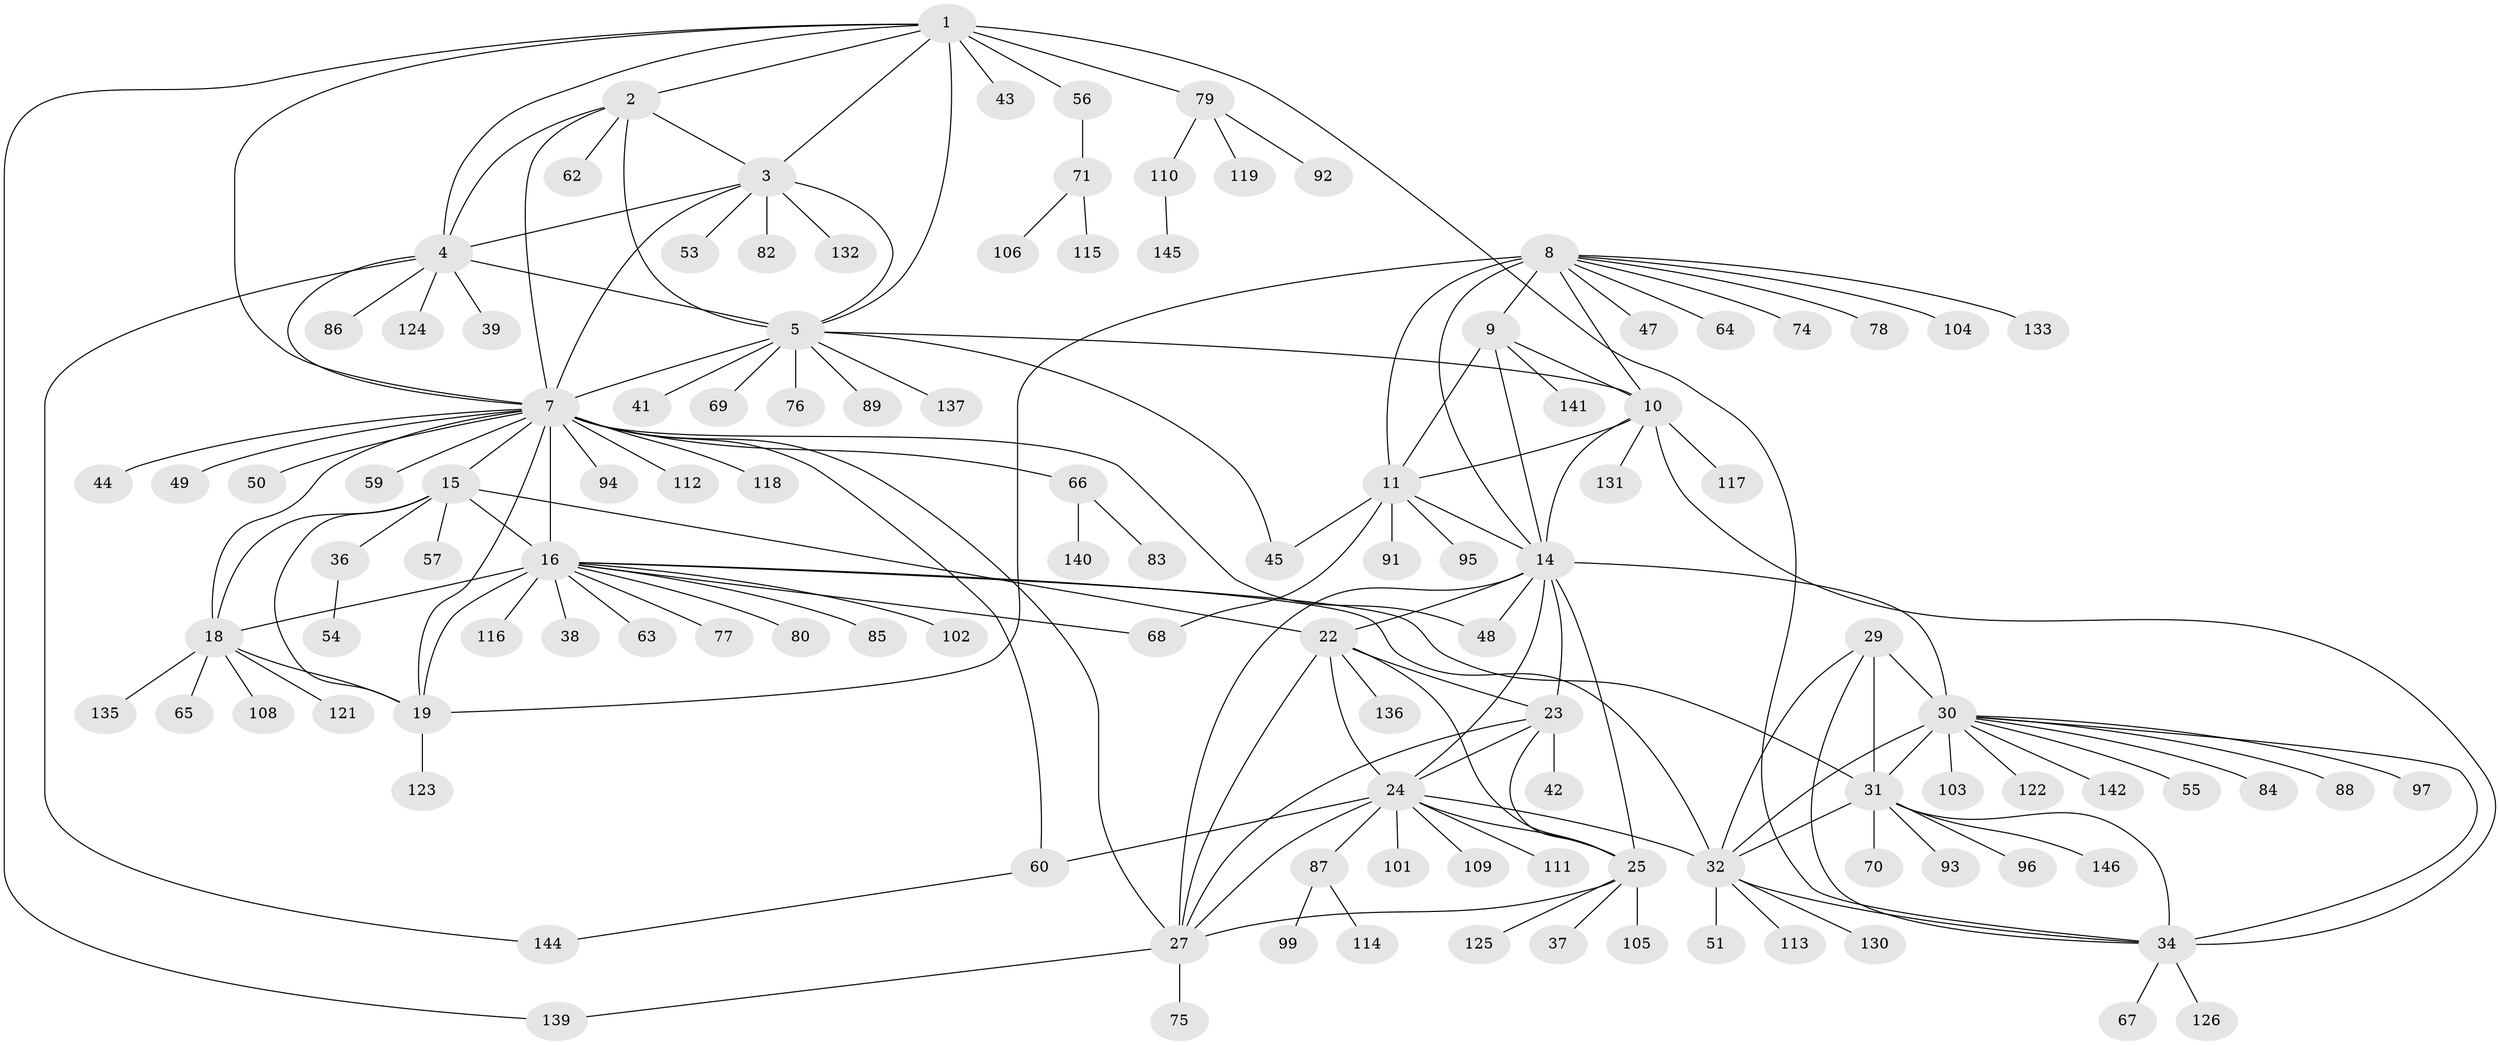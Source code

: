 // original degree distribution, {12: 0.0136986301369863, 8: 0.06164383561643835, 10: 0.0273972602739726, 11: 0.04794520547945205, 13: 0.0136986301369863, 6: 0.00684931506849315, 14: 0.00684931506849315, 9: 0.0273972602739726, 7: 0.03424657534246575, 2: 0.10273972602739725, 1: 0.6232876712328768, 3: 0.02054794520547945, 4: 0.0136986301369863}
// Generated by graph-tools (version 1.1) at 2025/42/03/06/25 10:42:15]
// undirected, 117 vertices, 168 edges
graph export_dot {
graph [start="1"]
  node [color=gray90,style=filled];
  1 [super="+73"];
  2 [super="+52"];
  3 [super="+40"];
  4 [super="+81"];
  5 [super="+6"];
  7 [super="+20"];
  8 [super="+12"];
  9 [super="+72"];
  10 [super="+98"];
  11 [super="+13"];
  14 [super="+26"];
  15 [super="+21"];
  16 [super="+17"];
  18 [super="+90"];
  19;
  22 [super="+28"];
  23 [super="+107"];
  24 [super="+143"];
  25;
  27 [super="+58"];
  29 [super="+46"];
  30 [super="+33"];
  31 [super="+35"];
  32 [super="+129"];
  34 [super="+61"];
  36;
  37;
  38;
  39;
  41 [super="+128"];
  42;
  43;
  44;
  45;
  47;
  48;
  49 [super="+134"];
  50;
  51;
  53;
  54;
  55;
  56;
  57;
  59;
  60;
  62;
  63;
  64;
  65;
  66 [super="+138"];
  67;
  68;
  69;
  70;
  71 [super="+127"];
  74;
  75;
  76;
  77;
  78;
  79;
  80;
  82 [super="+100"];
  83;
  84;
  85;
  86;
  87;
  88;
  89;
  91;
  92;
  93;
  94;
  95;
  96;
  97;
  99;
  101;
  102;
  103;
  104;
  105;
  106;
  108;
  109;
  110;
  111;
  112;
  113;
  114;
  115;
  116;
  117;
  118;
  119 [super="+120"];
  121;
  122;
  123;
  124;
  125;
  126;
  130;
  131;
  132;
  133;
  135;
  136;
  137;
  139;
  140;
  141;
  142;
  144;
  145;
  146;
  1 -- 2;
  1 -- 3;
  1 -- 4;
  1 -- 5 [weight=2];
  1 -- 7;
  1 -- 34;
  1 -- 43;
  1 -- 56;
  1 -- 79;
  1 -- 139;
  2 -- 3;
  2 -- 4;
  2 -- 5 [weight=2];
  2 -- 7;
  2 -- 62;
  3 -- 4;
  3 -- 5 [weight=2];
  3 -- 7;
  3 -- 53;
  3 -- 82;
  3 -- 132;
  4 -- 5 [weight=2];
  4 -- 7;
  4 -- 39;
  4 -- 86;
  4 -- 124;
  4 -- 144;
  5 -- 7 [weight=2];
  5 -- 10;
  5 -- 41;
  5 -- 45;
  5 -- 69;
  5 -- 76;
  5 -- 89;
  5 -- 137;
  7 -- 27;
  7 -- 48;
  7 -- 49;
  7 -- 50;
  7 -- 60;
  7 -- 94;
  7 -- 118;
  7 -- 66;
  7 -- 44;
  7 -- 15 [weight=2];
  7 -- 16 [weight=2];
  7 -- 18;
  7 -- 19;
  7 -- 112;
  7 -- 59;
  8 -- 9 [weight=2];
  8 -- 10 [weight=2];
  8 -- 11 [weight=4];
  8 -- 14 [weight=2];
  8 -- 19;
  8 -- 47;
  8 -- 78;
  8 -- 104;
  8 -- 64;
  8 -- 133;
  8 -- 74;
  9 -- 10;
  9 -- 11 [weight=2];
  9 -- 14;
  9 -- 141;
  10 -- 11 [weight=2];
  10 -- 14;
  10 -- 117;
  10 -- 131;
  10 -- 34;
  11 -- 14 [weight=2];
  11 -- 45;
  11 -- 68;
  11 -- 91;
  11 -- 95;
  14 -- 30;
  14 -- 48;
  14 -- 22 [weight=2];
  14 -- 23;
  14 -- 24;
  14 -- 25;
  14 -- 27;
  15 -- 16 [weight=4];
  15 -- 18 [weight=2];
  15 -- 19 [weight=2];
  15 -- 22;
  15 -- 36;
  15 -- 57;
  16 -- 18 [weight=2];
  16 -- 19 [weight=2];
  16 -- 38;
  16 -- 63;
  16 -- 80;
  16 -- 116;
  16 -- 68;
  16 -- 102;
  16 -- 77;
  16 -- 85;
  16 -- 31;
  16 -- 32;
  18 -- 19;
  18 -- 65;
  18 -- 108;
  18 -- 121;
  18 -- 135;
  19 -- 123;
  22 -- 23 [weight=2];
  22 -- 24 [weight=2];
  22 -- 25 [weight=2];
  22 -- 27 [weight=2];
  22 -- 136;
  23 -- 24;
  23 -- 25;
  23 -- 27;
  23 -- 42;
  24 -- 25;
  24 -- 27;
  24 -- 32;
  24 -- 60;
  24 -- 87;
  24 -- 101;
  24 -- 109;
  24 -- 111;
  25 -- 27;
  25 -- 37;
  25 -- 105;
  25 -- 125;
  27 -- 75;
  27 -- 139;
  29 -- 30 [weight=2];
  29 -- 31 [weight=2];
  29 -- 32;
  29 -- 34;
  30 -- 31 [weight=4];
  30 -- 32 [weight=2];
  30 -- 34 [weight=2];
  30 -- 55;
  30 -- 103;
  30 -- 97;
  30 -- 142;
  30 -- 84;
  30 -- 88;
  30 -- 122;
  31 -- 32 [weight=2];
  31 -- 34 [weight=2];
  31 -- 70;
  31 -- 96;
  31 -- 146;
  31 -- 93;
  32 -- 34;
  32 -- 51;
  32 -- 113;
  32 -- 130;
  34 -- 67;
  34 -- 126;
  36 -- 54;
  56 -- 71;
  60 -- 144;
  66 -- 83;
  66 -- 140;
  71 -- 106;
  71 -- 115;
  79 -- 92;
  79 -- 110;
  79 -- 119;
  87 -- 99;
  87 -- 114;
  110 -- 145;
}
